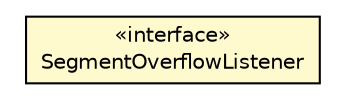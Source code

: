 #!/usr/local/bin/dot
#
# Class diagram 
# Generated by UMLGraph version R5_6-24-gf6e263 (http://www.umlgraph.org/)
#

digraph G {
	edge [fontname="Helvetica",fontsize=10,labelfontname="Helvetica",labelfontsize=10];
	node [fontname="Helvetica",fontsize=10,shape=plaintext];
	nodesep=0.25;
	ranksep=0.5;
	// com.orientechnologies.orient.core.storage.impl.local.paginated.wal.common.SegmentOverflowListener
	c8221122 [label=<<table title="com.orientechnologies.orient.core.storage.impl.local.paginated.wal.common.SegmentOverflowListener" border="0" cellborder="1" cellspacing="0" cellpadding="2" port="p" bgcolor="lemonChiffon" href="./SegmentOverflowListener.html">
		<tr><td><table border="0" cellspacing="0" cellpadding="1">
<tr><td align="center" balign="center"> &#171;interface&#187; </td></tr>
<tr><td align="center" balign="center"> SegmentOverflowListener </td></tr>
		</table></td></tr>
		</table>>, URL="./SegmentOverflowListener.html", fontname="Helvetica", fontcolor="black", fontsize=10.0];
}

